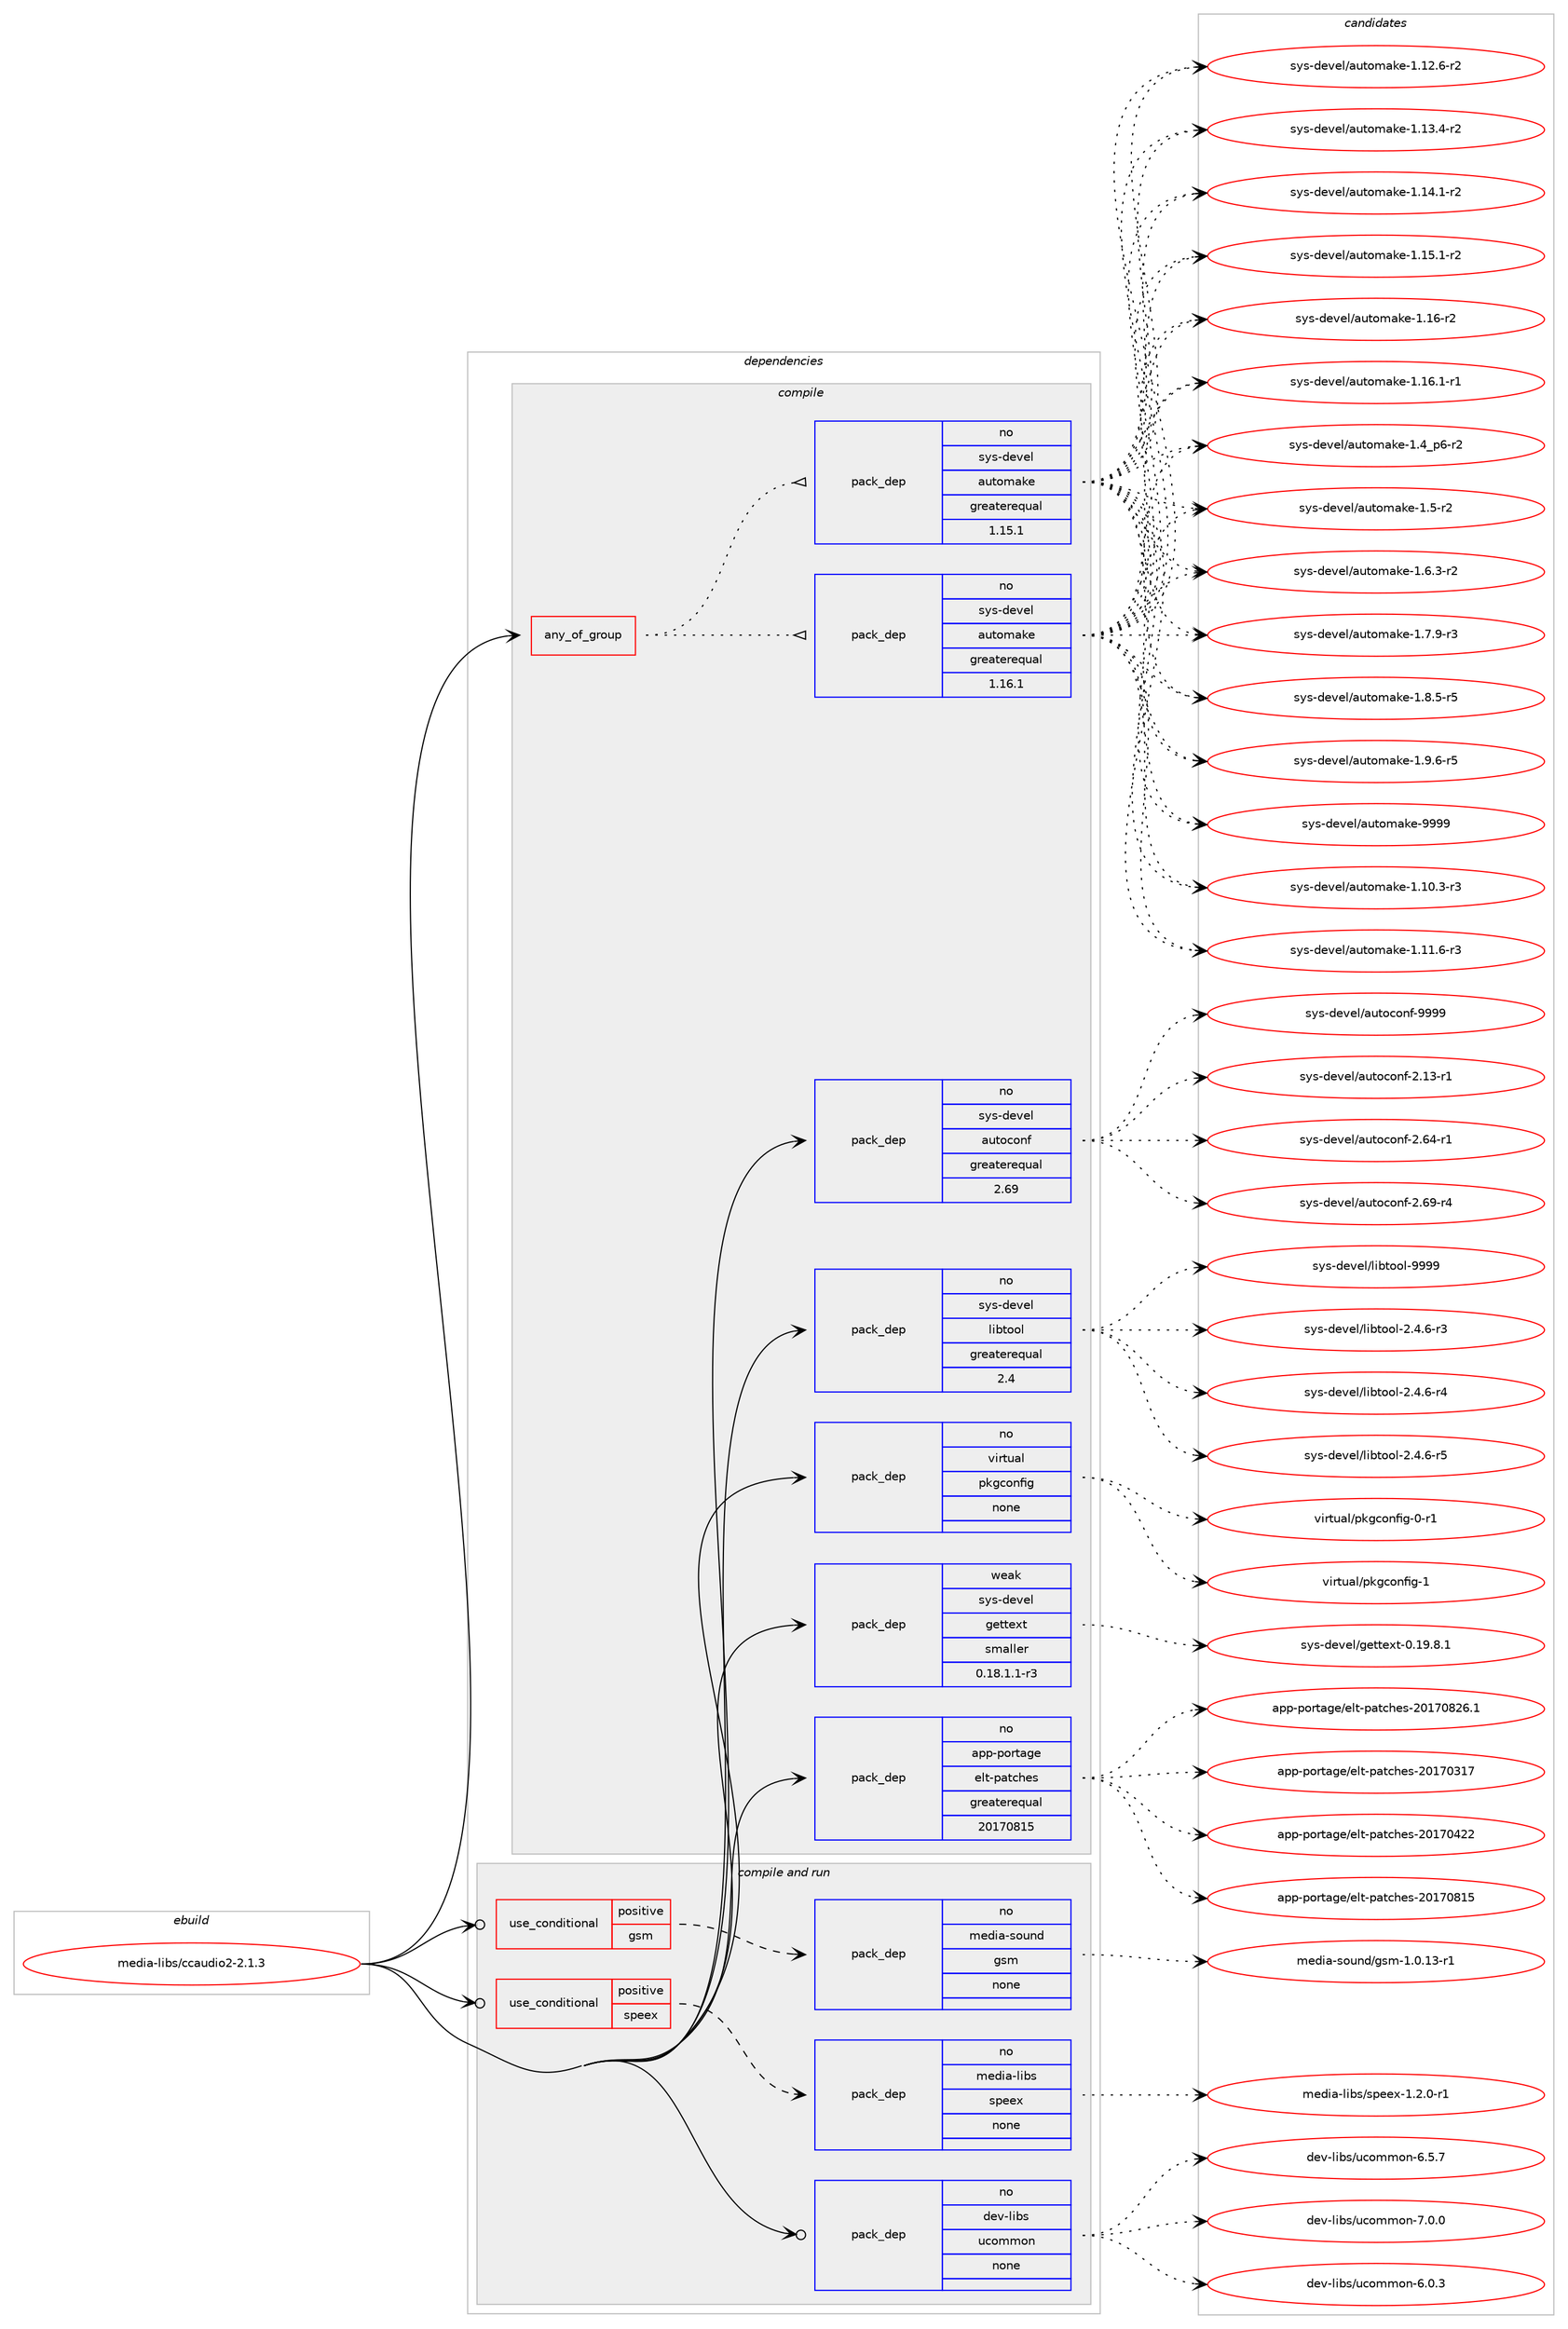 digraph prolog {

# *************
# Graph options
# *************

newrank=true;
concentrate=true;
compound=true;
graph [rankdir=LR,fontname=Helvetica,fontsize=10,ranksep=1.5];#, ranksep=2.5, nodesep=0.2];
edge  [arrowhead=vee];
node  [fontname=Helvetica,fontsize=10];

# **********
# The ebuild
# **********

subgraph cluster_leftcol {
color=gray;
rank=same;
label=<<i>ebuild</i>>;
id [label="media-libs/ccaudio2-2.1.3", color=red, width=4, href="../media-libs/ccaudio2-2.1.3.svg"];
}

# ****************
# The dependencies
# ****************

subgraph cluster_midcol {
color=gray;
label=<<i>dependencies</i>>;
subgraph cluster_compile {
fillcolor="#eeeeee";
style=filled;
label=<<i>compile</i>>;
subgraph any24974 {
dependency1609394 [label=<<TABLE BORDER="0" CELLBORDER="1" CELLSPACING="0" CELLPADDING="4"><TR><TD CELLPADDING="10">any_of_group</TD></TR></TABLE>>, shape=none, color=red];subgraph pack1150070 {
dependency1609395 [label=<<TABLE BORDER="0" CELLBORDER="1" CELLSPACING="0" CELLPADDING="4" WIDTH="220"><TR><TD ROWSPAN="6" CELLPADDING="30">pack_dep</TD></TR><TR><TD WIDTH="110">no</TD></TR><TR><TD>sys-devel</TD></TR><TR><TD>automake</TD></TR><TR><TD>greaterequal</TD></TR><TR><TD>1.16.1</TD></TR></TABLE>>, shape=none, color=blue];
}
dependency1609394:e -> dependency1609395:w [weight=20,style="dotted",arrowhead="oinv"];
subgraph pack1150071 {
dependency1609396 [label=<<TABLE BORDER="0" CELLBORDER="1" CELLSPACING="0" CELLPADDING="4" WIDTH="220"><TR><TD ROWSPAN="6" CELLPADDING="30">pack_dep</TD></TR><TR><TD WIDTH="110">no</TD></TR><TR><TD>sys-devel</TD></TR><TR><TD>automake</TD></TR><TR><TD>greaterequal</TD></TR><TR><TD>1.15.1</TD></TR></TABLE>>, shape=none, color=blue];
}
dependency1609394:e -> dependency1609396:w [weight=20,style="dotted",arrowhead="oinv"];
}
id:e -> dependency1609394:w [weight=20,style="solid",arrowhead="vee"];
subgraph pack1150072 {
dependency1609397 [label=<<TABLE BORDER="0" CELLBORDER="1" CELLSPACING="0" CELLPADDING="4" WIDTH="220"><TR><TD ROWSPAN="6" CELLPADDING="30">pack_dep</TD></TR><TR><TD WIDTH="110">no</TD></TR><TR><TD>app-portage</TD></TR><TR><TD>elt-patches</TD></TR><TR><TD>greaterequal</TD></TR><TR><TD>20170815</TD></TR></TABLE>>, shape=none, color=blue];
}
id:e -> dependency1609397:w [weight=20,style="solid",arrowhead="vee"];
subgraph pack1150073 {
dependency1609398 [label=<<TABLE BORDER="0" CELLBORDER="1" CELLSPACING="0" CELLPADDING="4" WIDTH="220"><TR><TD ROWSPAN="6" CELLPADDING="30">pack_dep</TD></TR><TR><TD WIDTH="110">no</TD></TR><TR><TD>sys-devel</TD></TR><TR><TD>autoconf</TD></TR><TR><TD>greaterequal</TD></TR><TR><TD>2.69</TD></TR></TABLE>>, shape=none, color=blue];
}
id:e -> dependency1609398:w [weight=20,style="solid",arrowhead="vee"];
subgraph pack1150074 {
dependency1609399 [label=<<TABLE BORDER="0" CELLBORDER="1" CELLSPACING="0" CELLPADDING="4" WIDTH="220"><TR><TD ROWSPAN="6" CELLPADDING="30">pack_dep</TD></TR><TR><TD WIDTH="110">no</TD></TR><TR><TD>sys-devel</TD></TR><TR><TD>libtool</TD></TR><TR><TD>greaterequal</TD></TR><TR><TD>2.4</TD></TR></TABLE>>, shape=none, color=blue];
}
id:e -> dependency1609399:w [weight=20,style="solid",arrowhead="vee"];
subgraph pack1150075 {
dependency1609400 [label=<<TABLE BORDER="0" CELLBORDER="1" CELLSPACING="0" CELLPADDING="4" WIDTH="220"><TR><TD ROWSPAN="6" CELLPADDING="30">pack_dep</TD></TR><TR><TD WIDTH="110">no</TD></TR><TR><TD>virtual</TD></TR><TR><TD>pkgconfig</TD></TR><TR><TD>none</TD></TR><TR><TD></TD></TR></TABLE>>, shape=none, color=blue];
}
id:e -> dependency1609400:w [weight=20,style="solid",arrowhead="vee"];
subgraph pack1150076 {
dependency1609401 [label=<<TABLE BORDER="0" CELLBORDER="1" CELLSPACING="0" CELLPADDING="4" WIDTH="220"><TR><TD ROWSPAN="6" CELLPADDING="30">pack_dep</TD></TR><TR><TD WIDTH="110">weak</TD></TR><TR><TD>sys-devel</TD></TR><TR><TD>gettext</TD></TR><TR><TD>smaller</TD></TR><TR><TD>0.18.1.1-r3</TD></TR></TABLE>>, shape=none, color=blue];
}
id:e -> dependency1609401:w [weight=20,style="solid",arrowhead="vee"];
}
subgraph cluster_compileandrun {
fillcolor="#eeeeee";
style=filled;
label=<<i>compile and run</i>>;
subgraph cond433659 {
dependency1609402 [label=<<TABLE BORDER="0" CELLBORDER="1" CELLSPACING="0" CELLPADDING="4"><TR><TD ROWSPAN="3" CELLPADDING="10">use_conditional</TD></TR><TR><TD>positive</TD></TR><TR><TD>gsm</TD></TR></TABLE>>, shape=none, color=red];
subgraph pack1150077 {
dependency1609403 [label=<<TABLE BORDER="0" CELLBORDER="1" CELLSPACING="0" CELLPADDING="4" WIDTH="220"><TR><TD ROWSPAN="6" CELLPADDING="30">pack_dep</TD></TR><TR><TD WIDTH="110">no</TD></TR><TR><TD>media-sound</TD></TR><TR><TD>gsm</TD></TR><TR><TD>none</TD></TR><TR><TD></TD></TR></TABLE>>, shape=none, color=blue];
}
dependency1609402:e -> dependency1609403:w [weight=20,style="dashed",arrowhead="vee"];
}
id:e -> dependency1609402:w [weight=20,style="solid",arrowhead="odotvee"];
subgraph cond433660 {
dependency1609404 [label=<<TABLE BORDER="0" CELLBORDER="1" CELLSPACING="0" CELLPADDING="4"><TR><TD ROWSPAN="3" CELLPADDING="10">use_conditional</TD></TR><TR><TD>positive</TD></TR><TR><TD>speex</TD></TR></TABLE>>, shape=none, color=red];
subgraph pack1150078 {
dependency1609405 [label=<<TABLE BORDER="0" CELLBORDER="1" CELLSPACING="0" CELLPADDING="4" WIDTH="220"><TR><TD ROWSPAN="6" CELLPADDING="30">pack_dep</TD></TR><TR><TD WIDTH="110">no</TD></TR><TR><TD>media-libs</TD></TR><TR><TD>speex</TD></TR><TR><TD>none</TD></TR><TR><TD></TD></TR></TABLE>>, shape=none, color=blue];
}
dependency1609404:e -> dependency1609405:w [weight=20,style="dashed",arrowhead="vee"];
}
id:e -> dependency1609404:w [weight=20,style="solid",arrowhead="odotvee"];
subgraph pack1150079 {
dependency1609406 [label=<<TABLE BORDER="0" CELLBORDER="1" CELLSPACING="0" CELLPADDING="4" WIDTH="220"><TR><TD ROWSPAN="6" CELLPADDING="30">pack_dep</TD></TR><TR><TD WIDTH="110">no</TD></TR><TR><TD>dev-libs</TD></TR><TR><TD>ucommon</TD></TR><TR><TD>none</TD></TR><TR><TD></TD></TR></TABLE>>, shape=none, color=blue];
}
id:e -> dependency1609406:w [weight=20,style="solid",arrowhead="odotvee"];
}
subgraph cluster_run {
fillcolor="#eeeeee";
style=filled;
label=<<i>run</i>>;
}
}

# **************
# The candidates
# **************

subgraph cluster_choices {
rank=same;
color=gray;
label=<<i>candidates</i>>;

subgraph choice1150070 {
color=black;
nodesep=1;
choice11512111545100101118101108479711711611110997107101454946494846514511451 [label="sys-devel/automake-1.10.3-r3", color=red, width=4,href="../sys-devel/automake-1.10.3-r3.svg"];
choice11512111545100101118101108479711711611110997107101454946494946544511451 [label="sys-devel/automake-1.11.6-r3", color=red, width=4,href="../sys-devel/automake-1.11.6-r3.svg"];
choice11512111545100101118101108479711711611110997107101454946495046544511450 [label="sys-devel/automake-1.12.6-r2", color=red, width=4,href="../sys-devel/automake-1.12.6-r2.svg"];
choice11512111545100101118101108479711711611110997107101454946495146524511450 [label="sys-devel/automake-1.13.4-r2", color=red, width=4,href="../sys-devel/automake-1.13.4-r2.svg"];
choice11512111545100101118101108479711711611110997107101454946495246494511450 [label="sys-devel/automake-1.14.1-r2", color=red, width=4,href="../sys-devel/automake-1.14.1-r2.svg"];
choice11512111545100101118101108479711711611110997107101454946495346494511450 [label="sys-devel/automake-1.15.1-r2", color=red, width=4,href="../sys-devel/automake-1.15.1-r2.svg"];
choice1151211154510010111810110847971171161111099710710145494649544511450 [label="sys-devel/automake-1.16-r2", color=red, width=4,href="../sys-devel/automake-1.16-r2.svg"];
choice11512111545100101118101108479711711611110997107101454946495446494511449 [label="sys-devel/automake-1.16.1-r1", color=red, width=4,href="../sys-devel/automake-1.16.1-r1.svg"];
choice115121115451001011181011084797117116111109971071014549465295112544511450 [label="sys-devel/automake-1.4_p6-r2", color=red, width=4,href="../sys-devel/automake-1.4_p6-r2.svg"];
choice11512111545100101118101108479711711611110997107101454946534511450 [label="sys-devel/automake-1.5-r2", color=red, width=4,href="../sys-devel/automake-1.5-r2.svg"];
choice115121115451001011181011084797117116111109971071014549465446514511450 [label="sys-devel/automake-1.6.3-r2", color=red, width=4,href="../sys-devel/automake-1.6.3-r2.svg"];
choice115121115451001011181011084797117116111109971071014549465546574511451 [label="sys-devel/automake-1.7.9-r3", color=red, width=4,href="../sys-devel/automake-1.7.9-r3.svg"];
choice115121115451001011181011084797117116111109971071014549465646534511453 [label="sys-devel/automake-1.8.5-r5", color=red, width=4,href="../sys-devel/automake-1.8.5-r5.svg"];
choice115121115451001011181011084797117116111109971071014549465746544511453 [label="sys-devel/automake-1.9.6-r5", color=red, width=4,href="../sys-devel/automake-1.9.6-r5.svg"];
choice115121115451001011181011084797117116111109971071014557575757 [label="sys-devel/automake-9999", color=red, width=4,href="../sys-devel/automake-9999.svg"];
dependency1609395:e -> choice11512111545100101118101108479711711611110997107101454946494846514511451:w [style=dotted,weight="100"];
dependency1609395:e -> choice11512111545100101118101108479711711611110997107101454946494946544511451:w [style=dotted,weight="100"];
dependency1609395:e -> choice11512111545100101118101108479711711611110997107101454946495046544511450:w [style=dotted,weight="100"];
dependency1609395:e -> choice11512111545100101118101108479711711611110997107101454946495146524511450:w [style=dotted,weight="100"];
dependency1609395:e -> choice11512111545100101118101108479711711611110997107101454946495246494511450:w [style=dotted,weight="100"];
dependency1609395:e -> choice11512111545100101118101108479711711611110997107101454946495346494511450:w [style=dotted,weight="100"];
dependency1609395:e -> choice1151211154510010111810110847971171161111099710710145494649544511450:w [style=dotted,weight="100"];
dependency1609395:e -> choice11512111545100101118101108479711711611110997107101454946495446494511449:w [style=dotted,weight="100"];
dependency1609395:e -> choice115121115451001011181011084797117116111109971071014549465295112544511450:w [style=dotted,weight="100"];
dependency1609395:e -> choice11512111545100101118101108479711711611110997107101454946534511450:w [style=dotted,weight="100"];
dependency1609395:e -> choice115121115451001011181011084797117116111109971071014549465446514511450:w [style=dotted,weight="100"];
dependency1609395:e -> choice115121115451001011181011084797117116111109971071014549465546574511451:w [style=dotted,weight="100"];
dependency1609395:e -> choice115121115451001011181011084797117116111109971071014549465646534511453:w [style=dotted,weight="100"];
dependency1609395:e -> choice115121115451001011181011084797117116111109971071014549465746544511453:w [style=dotted,weight="100"];
dependency1609395:e -> choice115121115451001011181011084797117116111109971071014557575757:w [style=dotted,weight="100"];
}
subgraph choice1150071 {
color=black;
nodesep=1;
choice11512111545100101118101108479711711611110997107101454946494846514511451 [label="sys-devel/automake-1.10.3-r3", color=red, width=4,href="../sys-devel/automake-1.10.3-r3.svg"];
choice11512111545100101118101108479711711611110997107101454946494946544511451 [label="sys-devel/automake-1.11.6-r3", color=red, width=4,href="../sys-devel/automake-1.11.6-r3.svg"];
choice11512111545100101118101108479711711611110997107101454946495046544511450 [label="sys-devel/automake-1.12.6-r2", color=red, width=4,href="../sys-devel/automake-1.12.6-r2.svg"];
choice11512111545100101118101108479711711611110997107101454946495146524511450 [label="sys-devel/automake-1.13.4-r2", color=red, width=4,href="../sys-devel/automake-1.13.4-r2.svg"];
choice11512111545100101118101108479711711611110997107101454946495246494511450 [label="sys-devel/automake-1.14.1-r2", color=red, width=4,href="../sys-devel/automake-1.14.1-r2.svg"];
choice11512111545100101118101108479711711611110997107101454946495346494511450 [label="sys-devel/automake-1.15.1-r2", color=red, width=4,href="../sys-devel/automake-1.15.1-r2.svg"];
choice1151211154510010111810110847971171161111099710710145494649544511450 [label="sys-devel/automake-1.16-r2", color=red, width=4,href="../sys-devel/automake-1.16-r2.svg"];
choice11512111545100101118101108479711711611110997107101454946495446494511449 [label="sys-devel/automake-1.16.1-r1", color=red, width=4,href="../sys-devel/automake-1.16.1-r1.svg"];
choice115121115451001011181011084797117116111109971071014549465295112544511450 [label="sys-devel/automake-1.4_p6-r2", color=red, width=4,href="../sys-devel/automake-1.4_p6-r2.svg"];
choice11512111545100101118101108479711711611110997107101454946534511450 [label="sys-devel/automake-1.5-r2", color=red, width=4,href="../sys-devel/automake-1.5-r2.svg"];
choice115121115451001011181011084797117116111109971071014549465446514511450 [label="sys-devel/automake-1.6.3-r2", color=red, width=4,href="../sys-devel/automake-1.6.3-r2.svg"];
choice115121115451001011181011084797117116111109971071014549465546574511451 [label="sys-devel/automake-1.7.9-r3", color=red, width=4,href="../sys-devel/automake-1.7.9-r3.svg"];
choice115121115451001011181011084797117116111109971071014549465646534511453 [label="sys-devel/automake-1.8.5-r5", color=red, width=4,href="../sys-devel/automake-1.8.5-r5.svg"];
choice115121115451001011181011084797117116111109971071014549465746544511453 [label="sys-devel/automake-1.9.6-r5", color=red, width=4,href="../sys-devel/automake-1.9.6-r5.svg"];
choice115121115451001011181011084797117116111109971071014557575757 [label="sys-devel/automake-9999", color=red, width=4,href="../sys-devel/automake-9999.svg"];
dependency1609396:e -> choice11512111545100101118101108479711711611110997107101454946494846514511451:w [style=dotted,weight="100"];
dependency1609396:e -> choice11512111545100101118101108479711711611110997107101454946494946544511451:w [style=dotted,weight="100"];
dependency1609396:e -> choice11512111545100101118101108479711711611110997107101454946495046544511450:w [style=dotted,weight="100"];
dependency1609396:e -> choice11512111545100101118101108479711711611110997107101454946495146524511450:w [style=dotted,weight="100"];
dependency1609396:e -> choice11512111545100101118101108479711711611110997107101454946495246494511450:w [style=dotted,weight="100"];
dependency1609396:e -> choice11512111545100101118101108479711711611110997107101454946495346494511450:w [style=dotted,weight="100"];
dependency1609396:e -> choice1151211154510010111810110847971171161111099710710145494649544511450:w [style=dotted,weight="100"];
dependency1609396:e -> choice11512111545100101118101108479711711611110997107101454946495446494511449:w [style=dotted,weight="100"];
dependency1609396:e -> choice115121115451001011181011084797117116111109971071014549465295112544511450:w [style=dotted,weight="100"];
dependency1609396:e -> choice11512111545100101118101108479711711611110997107101454946534511450:w [style=dotted,weight="100"];
dependency1609396:e -> choice115121115451001011181011084797117116111109971071014549465446514511450:w [style=dotted,weight="100"];
dependency1609396:e -> choice115121115451001011181011084797117116111109971071014549465546574511451:w [style=dotted,weight="100"];
dependency1609396:e -> choice115121115451001011181011084797117116111109971071014549465646534511453:w [style=dotted,weight="100"];
dependency1609396:e -> choice115121115451001011181011084797117116111109971071014549465746544511453:w [style=dotted,weight="100"];
dependency1609396:e -> choice115121115451001011181011084797117116111109971071014557575757:w [style=dotted,weight="100"];
}
subgraph choice1150072 {
color=black;
nodesep=1;
choice97112112451121111141169710310147101108116451129711699104101115455048495548514955 [label="app-portage/elt-patches-20170317", color=red, width=4,href="../app-portage/elt-patches-20170317.svg"];
choice97112112451121111141169710310147101108116451129711699104101115455048495548525050 [label="app-portage/elt-patches-20170422", color=red, width=4,href="../app-portage/elt-patches-20170422.svg"];
choice97112112451121111141169710310147101108116451129711699104101115455048495548564953 [label="app-portage/elt-patches-20170815", color=red, width=4,href="../app-portage/elt-patches-20170815.svg"];
choice971121124511211111411697103101471011081164511297116991041011154550484955485650544649 [label="app-portage/elt-patches-20170826.1", color=red, width=4,href="../app-portage/elt-patches-20170826.1.svg"];
dependency1609397:e -> choice97112112451121111141169710310147101108116451129711699104101115455048495548514955:w [style=dotted,weight="100"];
dependency1609397:e -> choice97112112451121111141169710310147101108116451129711699104101115455048495548525050:w [style=dotted,weight="100"];
dependency1609397:e -> choice97112112451121111141169710310147101108116451129711699104101115455048495548564953:w [style=dotted,weight="100"];
dependency1609397:e -> choice971121124511211111411697103101471011081164511297116991041011154550484955485650544649:w [style=dotted,weight="100"];
}
subgraph choice1150073 {
color=black;
nodesep=1;
choice1151211154510010111810110847971171161119911111010245504649514511449 [label="sys-devel/autoconf-2.13-r1", color=red, width=4,href="../sys-devel/autoconf-2.13-r1.svg"];
choice1151211154510010111810110847971171161119911111010245504654524511449 [label="sys-devel/autoconf-2.64-r1", color=red, width=4,href="../sys-devel/autoconf-2.64-r1.svg"];
choice1151211154510010111810110847971171161119911111010245504654574511452 [label="sys-devel/autoconf-2.69-r4", color=red, width=4,href="../sys-devel/autoconf-2.69-r4.svg"];
choice115121115451001011181011084797117116111991111101024557575757 [label="sys-devel/autoconf-9999", color=red, width=4,href="../sys-devel/autoconf-9999.svg"];
dependency1609398:e -> choice1151211154510010111810110847971171161119911111010245504649514511449:w [style=dotted,weight="100"];
dependency1609398:e -> choice1151211154510010111810110847971171161119911111010245504654524511449:w [style=dotted,weight="100"];
dependency1609398:e -> choice1151211154510010111810110847971171161119911111010245504654574511452:w [style=dotted,weight="100"];
dependency1609398:e -> choice115121115451001011181011084797117116111991111101024557575757:w [style=dotted,weight="100"];
}
subgraph choice1150074 {
color=black;
nodesep=1;
choice1151211154510010111810110847108105981161111111084550465246544511451 [label="sys-devel/libtool-2.4.6-r3", color=red, width=4,href="../sys-devel/libtool-2.4.6-r3.svg"];
choice1151211154510010111810110847108105981161111111084550465246544511452 [label="sys-devel/libtool-2.4.6-r4", color=red, width=4,href="../sys-devel/libtool-2.4.6-r4.svg"];
choice1151211154510010111810110847108105981161111111084550465246544511453 [label="sys-devel/libtool-2.4.6-r5", color=red, width=4,href="../sys-devel/libtool-2.4.6-r5.svg"];
choice1151211154510010111810110847108105981161111111084557575757 [label="sys-devel/libtool-9999", color=red, width=4,href="../sys-devel/libtool-9999.svg"];
dependency1609399:e -> choice1151211154510010111810110847108105981161111111084550465246544511451:w [style=dotted,weight="100"];
dependency1609399:e -> choice1151211154510010111810110847108105981161111111084550465246544511452:w [style=dotted,weight="100"];
dependency1609399:e -> choice1151211154510010111810110847108105981161111111084550465246544511453:w [style=dotted,weight="100"];
dependency1609399:e -> choice1151211154510010111810110847108105981161111111084557575757:w [style=dotted,weight="100"];
}
subgraph choice1150075 {
color=black;
nodesep=1;
choice11810511411611797108471121071039911111010210510345484511449 [label="virtual/pkgconfig-0-r1", color=red, width=4,href="../virtual/pkgconfig-0-r1.svg"];
choice1181051141161179710847112107103991111101021051034549 [label="virtual/pkgconfig-1", color=red, width=4,href="../virtual/pkgconfig-1.svg"];
dependency1609400:e -> choice11810511411611797108471121071039911111010210510345484511449:w [style=dotted,weight="100"];
dependency1609400:e -> choice1181051141161179710847112107103991111101021051034549:w [style=dotted,weight="100"];
}
subgraph choice1150076 {
color=black;
nodesep=1;
choice1151211154510010111810110847103101116116101120116454846495746564649 [label="sys-devel/gettext-0.19.8.1", color=red, width=4,href="../sys-devel/gettext-0.19.8.1.svg"];
dependency1609401:e -> choice1151211154510010111810110847103101116116101120116454846495746564649:w [style=dotted,weight="100"];
}
subgraph choice1150077 {
color=black;
nodesep=1;
choice109101100105974511511111711010047103115109454946484649514511449 [label="media-sound/gsm-1.0.13-r1", color=red, width=4,href="../media-sound/gsm-1.0.13-r1.svg"];
dependency1609403:e -> choice109101100105974511511111711010047103115109454946484649514511449:w [style=dotted,weight="100"];
}
subgraph choice1150078 {
color=black;
nodesep=1;
choice109101100105974510810598115471151121011011204549465046484511449 [label="media-libs/speex-1.2.0-r1", color=red, width=4,href="../media-libs/speex-1.2.0-r1.svg"];
dependency1609405:e -> choice109101100105974510810598115471151121011011204549465046484511449:w [style=dotted,weight="100"];
}
subgraph choice1150079 {
color=black;
nodesep=1;
choice10010111845108105981154711799111109109111110455446484651 [label="dev-libs/ucommon-6.0.3", color=red, width=4,href="../dev-libs/ucommon-6.0.3.svg"];
choice10010111845108105981154711799111109109111110455446534655 [label="dev-libs/ucommon-6.5.7", color=red, width=4,href="../dev-libs/ucommon-6.5.7.svg"];
choice10010111845108105981154711799111109109111110455546484648 [label="dev-libs/ucommon-7.0.0", color=red, width=4,href="../dev-libs/ucommon-7.0.0.svg"];
dependency1609406:e -> choice10010111845108105981154711799111109109111110455446484651:w [style=dotted,weight="100"];
dependency1609406:e -> choice10010111845108105981154711799111109109111110455446534655:w [style=dotted,weight="100"];
dependency1609406:e -> choice10010111845108105981154711799111109109111110455546484648:w [style=dotted,weight="100"];
}
}

}
